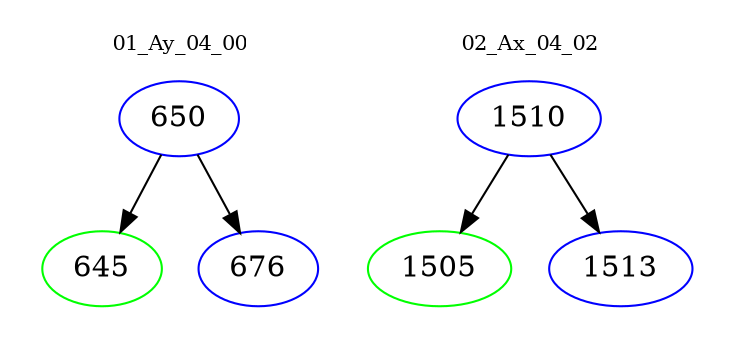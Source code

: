 digraph{
subgraph cluster_0 {
color = white
label = "01_Ay_04_00";
fontsize=10;
T0_650 [label="650", color="blue"]
T0_650 -> T0_645 [color="black"]
T0_645 [label="645", color="green"]
T0_650 -> T0_676 [color="black"]
T0_676 [label="676", color="blue"]
}
subgraph cluster_1 {
color = white
label = "02_Ax_04_02";
fontsize=10;
T1_1510 [label="1510", color="blue"]
T1_1510 -> T1_1505 [color="black"]
T1_1505 [label="1505", color="green"]
T1_1510 -> T1_1513 [color="black"]
T1_1513 [label="1513", color="blue"]
}
}

